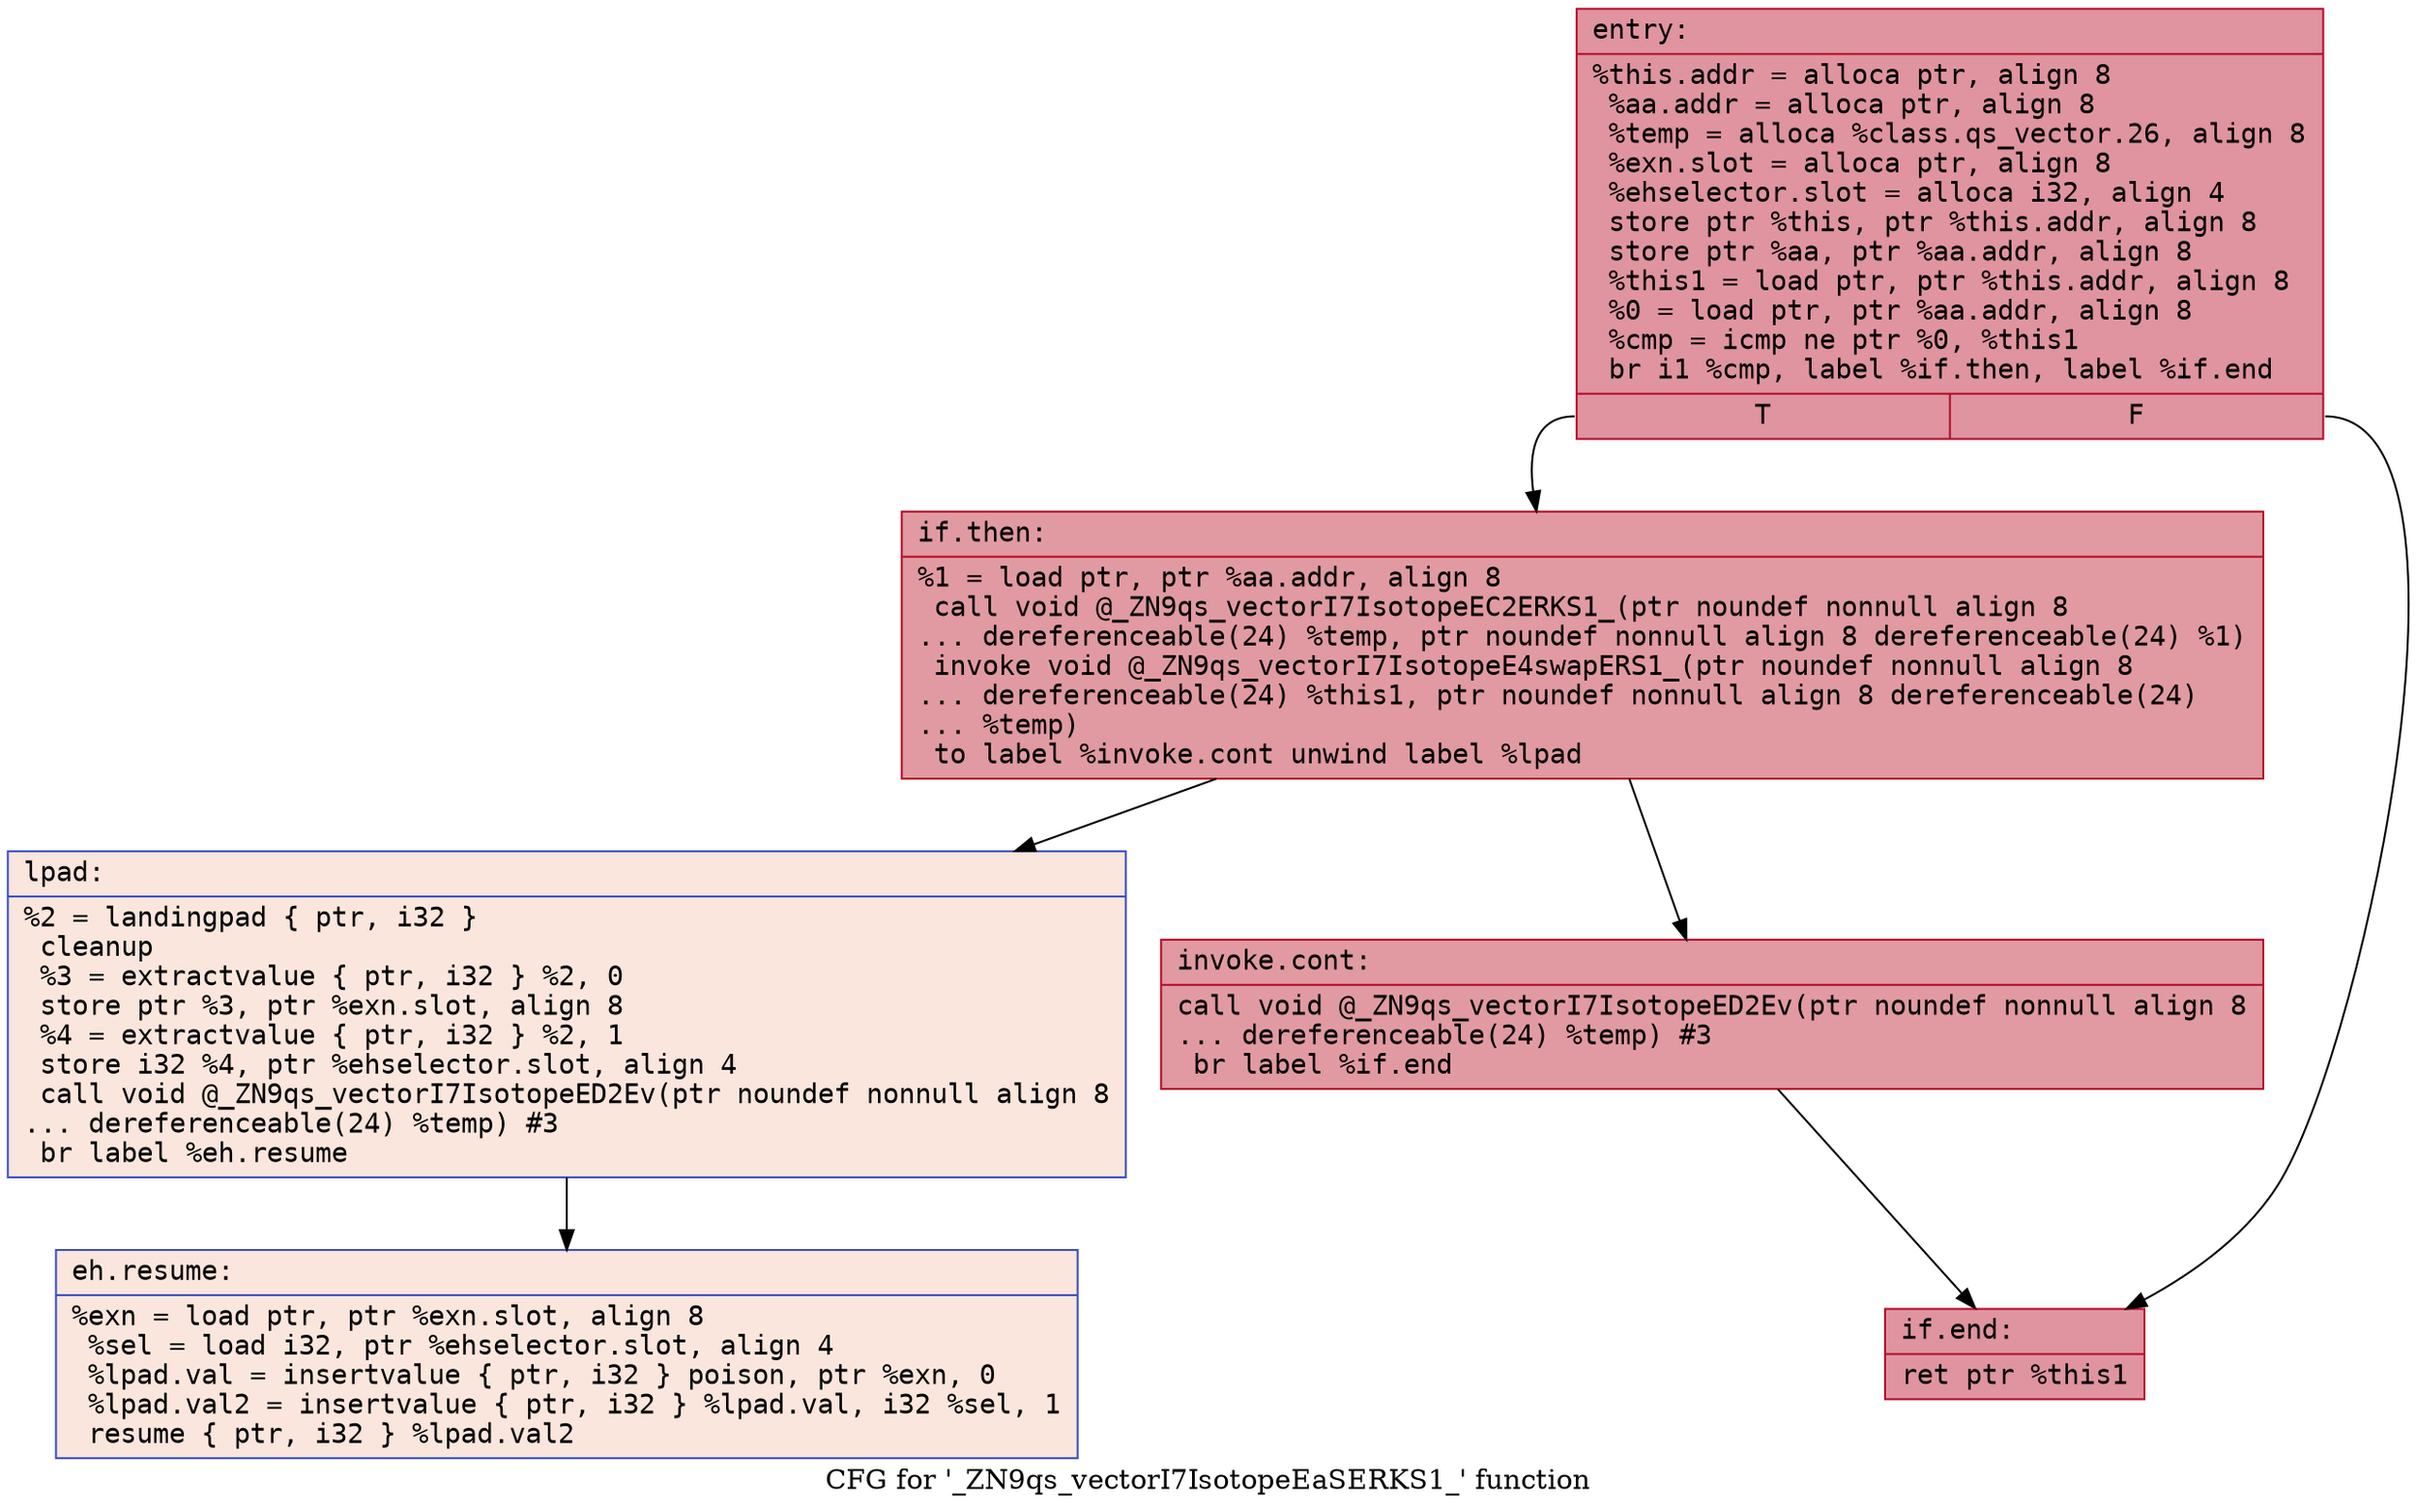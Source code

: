 digraph "CFG for '_ZN9qs_vectorI7IsotopeEaSERKS1_' function" {
	label="CFG for '_ZN9qs_vectorI7IsotopeEaSERKS1_' function";

	Node0x55dab4772200 [shape=record,color="#b70d28ff", style=filled, fillcolor="#b70d2870" fontname="Courier",label="{entry:\l|  %this.addr = alloca ptr, align 8\l  %aa.addr = alloca ptr, align 8\l  %temp = alloca %class.qs_vector.26, align 8\l  %exn.slot = alloca ptr, align 8\l  %ehselector.slot = alloca i32, align 4\l  store ptr %this, ptr %this.addr, align 8\l  store ptr %aa, ptr %aa.addr, align 8\l  %this1 = load ptr, ptr %this.addr, align 8\l  %0 = load ptr, ptr %aa.addr, align 8\l  %cmp = icmp ne ptr %0, %this1\l  br i1 %cmp, label %if.then, label %if.end\l|{<s0>T|<s1>F}}"];
	Node0x55dab4772200:s0 -> Node0x55dab47729d0[tooltip="entry -> if.then\nProbability 62.50%" ];
	Node0x55dab4772200:s1 -> Node0x55dab4772a40[tooltip="entry -> if.end\nProbability 37.50%" ];
	Node0x55dab47729d0 [shape=record,color="#b70d28ff", style=filled, fillcolor="#bb1b2c70" fontname="Courier",label="{if.then:\l|  %1 = load ptr, ptr %aa.addr, align 8\l  call void @_ZN9qs_vectorI7IsotopeEC2ERKS1_(ptr noundef nonnull align 8\l... dereferenceable(24) %temp, ptr noundef nonnull align 8 dereferenceable(24) %1)\l  invoke void @_ZN9qs_vectorI7IsotopeE4swapERS1_(ptr noundef nonnull align 8\l... dereferenceable(24) %this1, ptr noundef nonnull align 8 dereferenceable(24)\l... %temp)\l          to label %invoke.cont unwind label %lpad\l}"];
	Node0x55dab47729d0 -> Node0x55dab4772e10[tooltip="if.then -> invoke.cont\nProbability 100.00%" ];
	Node0x55dab47729d0 -> Node0x55dab4773030[tooltip="if.then -> lpad\nProbability 0.00%" ];
	Node0x55dab4772e10 [shape=record,color="#b70d28ff", style=filled, fillcolor="#bb1b2c70" fontname="Courier",label="{invoke.cont:\l|  call void @_ZN9qs_vectorI7IsotopeED2Ev(ptr noundef nonnull align 8\l... dereferenceable(24) %temp) #3\l  br label %if.end\l}"];
	Node0x55dab4772e10 -> Node0x55dab4772a40[tooltip="invoke.cont -> if.end\nProbability 100.00%" ];
	Node0x55dab4773030 [shape=record,color="#3d50c3ff", style=filled, fillcolor="#f3c7b170" fontname="Courier",label="{lpad:\l|  %2 = landingpad \{ ptr, i32 \}\l          cleanup\l  %3 = extractvalue \{ ptr, i32 \} %2, 0\l  store ptr %3, ptr %exn.slot, align 8\l  %4 = extractvalue \{ ptr, i32 \} %2, 1\l  store i32 %4, ptr %ehselector.slot, align 4\l  call void @_ZN9qs_vectorI7IsotopeED2Ev(ptr noundef nonnull align 8\l... dereferenceable(24) %temp) #3\l  br label %eh.resume\l}"];
	Node0x55dab4773030 -> Node0x55dab47737c0[tooltip="lpad -> eh.resume\nProbability 100.00%" ];
	Node0x55dab4772a40 [shape=record,color="#b70d28ff", style=filled, fillcolor="#b70d2870" fontname="Courier",label="{if.end:\l|  ret ptr %this1\l}"];
	Node0x55dab47737c0 [shape=record,color="#3d50c3ff", style=filled, fillcolor="#f3c7b170" fontname="Courier",label="{eh.resume:\l|  %exn = load ptr, ptr %exn.slot, align 8\l  %sel = load i32, ptr %ehselector.slot, align 4\l  %lpad.val = insertvalue \{ ptr, i32 \} poison, ptr %exn, 0\l  %lpad.val2 = insertvalue \{ ptr, i32 \} %lpad.val, i32 %sel, 1\l  resume \{ ptr, i32 \} %lpad.val2\l}"];
}
